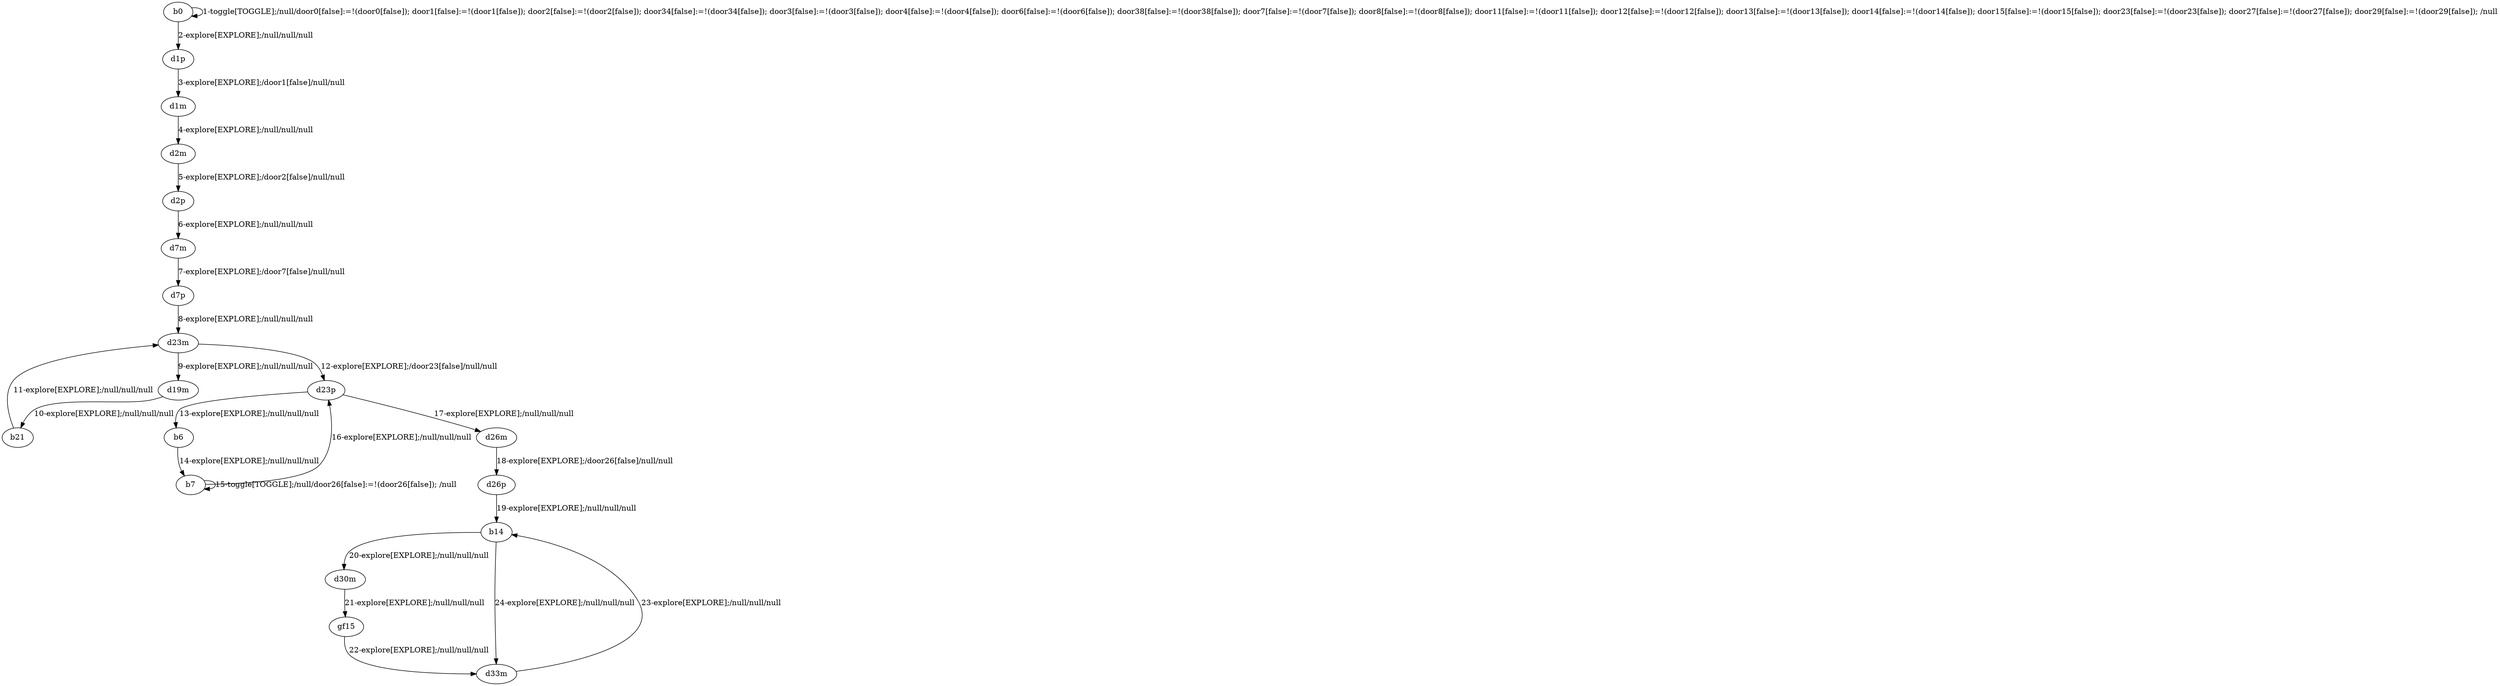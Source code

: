 # Total number of goals covered by this test: 1
# b14 --> d33m

digraph g {
"b0" -> "b0" [label = "1-toggle[TOGGLE];/null/door0[false]:=!(door0[false]); door1[false]:=!(door1[false]); door2[false]:=!(door2[false]); door34[false]:=!(door34[false]); door3[false]:=!(door3[false]); door4[false]:=!(door4[false]); door6[false]:=!(door6[false]); door38[false]:=!(door38[false]); door7[false]:=!(door7[false]); door8[false]:=!(door8[false]); door11[false]:=!(door11[false]); door12[false]:=!(door12[false]); door13[false]:=!(door13[false]); door14[false]:=!(door14[false]); door15[false]:=!(door15[false]); door23[false]:=!(door23[false]); door27[false]:=!(door27[false]); door29[false]:=!(door29[false]); /null"];
"b0" -> "d1p" [label = "2-explore[EXPLORE];/null/null/null"];
"d1p" -> "d1m" [label = "3-explore[EXPLORE];/door1[false]/null/null"];
"d1m" -> "d2m" [label = "4-explore[EXPLORE];/null/null/null"];
"d2m" -> "d2p" [label = "5-explore[EXPLORE];/door2[false]/null/null"];
"d2p" -> "d7m" [label = "6-explore[EXPLORE];/null/null/null"];
"d7m" -> "d7p" [label = "7-explore[EXPLORE];/door7[false]/null/null"];
"d7p" -> "d23m" [label = "8-explore[EXPLORE];/null/null/null"];
"d23m" -> "d19m" [label = "9-explore[EXPLORE];/null/null/null"];
"d19m" -> "b21" [label = "10-explore[EXPLORE];/null/null/null"];
"b21" -> "d23m" [label = "11-explore[EXPLORE];/null/null/null"];
"d23m" -> "d23p" [label = "12-explore[EXPLORE];/door23[false]/null/null"];
"d23p" -> "b6" [label = "13-explore[EXPLORE];/null/null/null"];
"b6" -> "b7" [label = "14-explore[EXPLORE];/null/null/null"];
"b7" -> "b7" [label = "15-toggle[TOGGLE];/null/door26[false]:=!(door26[false]); /null"];
"b7" -> "d23p" [label = "16-explore[EXPLORE];/null/null/null"];
"d23p" -> "d26m" [label = "17-explore[EXPLORE];/null/null/null"];
"d26m" -> "d26p" [label = "18-explore[EXPLORE];/door26[false]/null/null"];
"d26p" -> "b14" [label = "19-explore[EXPLORE];/null/null/null"];
"b14" -> "d30m" [label = "20-explore[EXPLORE];/null/null/null"];
"d30m" -> "gf15" [label = "21-explore[EXPLORE];/null/null/null"];
"gf15" -> "d33m" [label = "22-explore[EXPLORE];/null/null/null"];
"d33m" -> "b14" [label = "23-explore[EXPLORE];/null/null/null"];
"b14" -> "d33m" [label = "24-explore[EXPLORE];/null/null/null"];
}